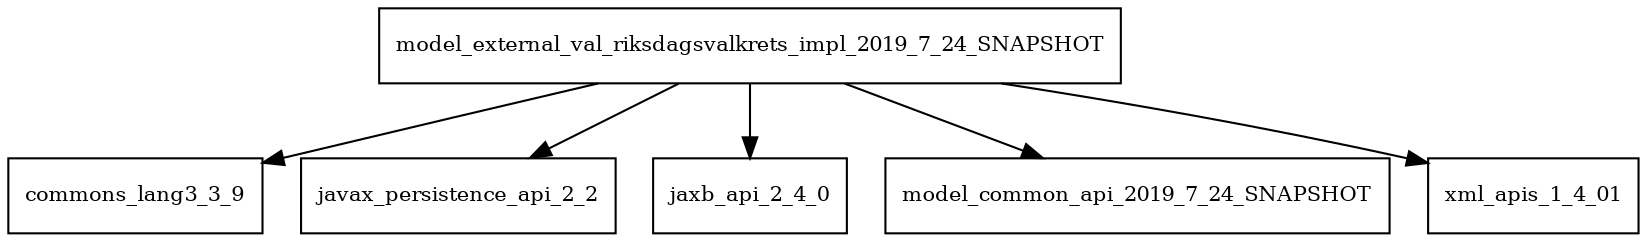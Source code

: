 digraph model_external_val_riksdagsvalkrets_impl_2019_7_24_SNAPSHOT_dependencies {
  node [shape = box, fontsize=10.0];
  model_external_val_riksdagsvalkrets_impl_2019_7_24_SNAPSHOT -> commons_lang3_3_9;
  model_external_val_riksdagsvalkrets_impl_2019_7_24_SNAPSHOT -> javax_persistence_api_2_2;
  model_external_val_riksdagsvalkrets_impl_2019_7_24_SNAPSHOT -> jaxb_api_2_4_0;
  model_external_val_riksdagsvalkrets_impl_2019_7_24_SNAPSHOT -> model_common_api_2019_7_24_SNAPSHOT;
  model_external_val_riksdagsvalkrets_impl_2019_7_24_SNAPSHOT -> xml_apis_1_4_01;
}

